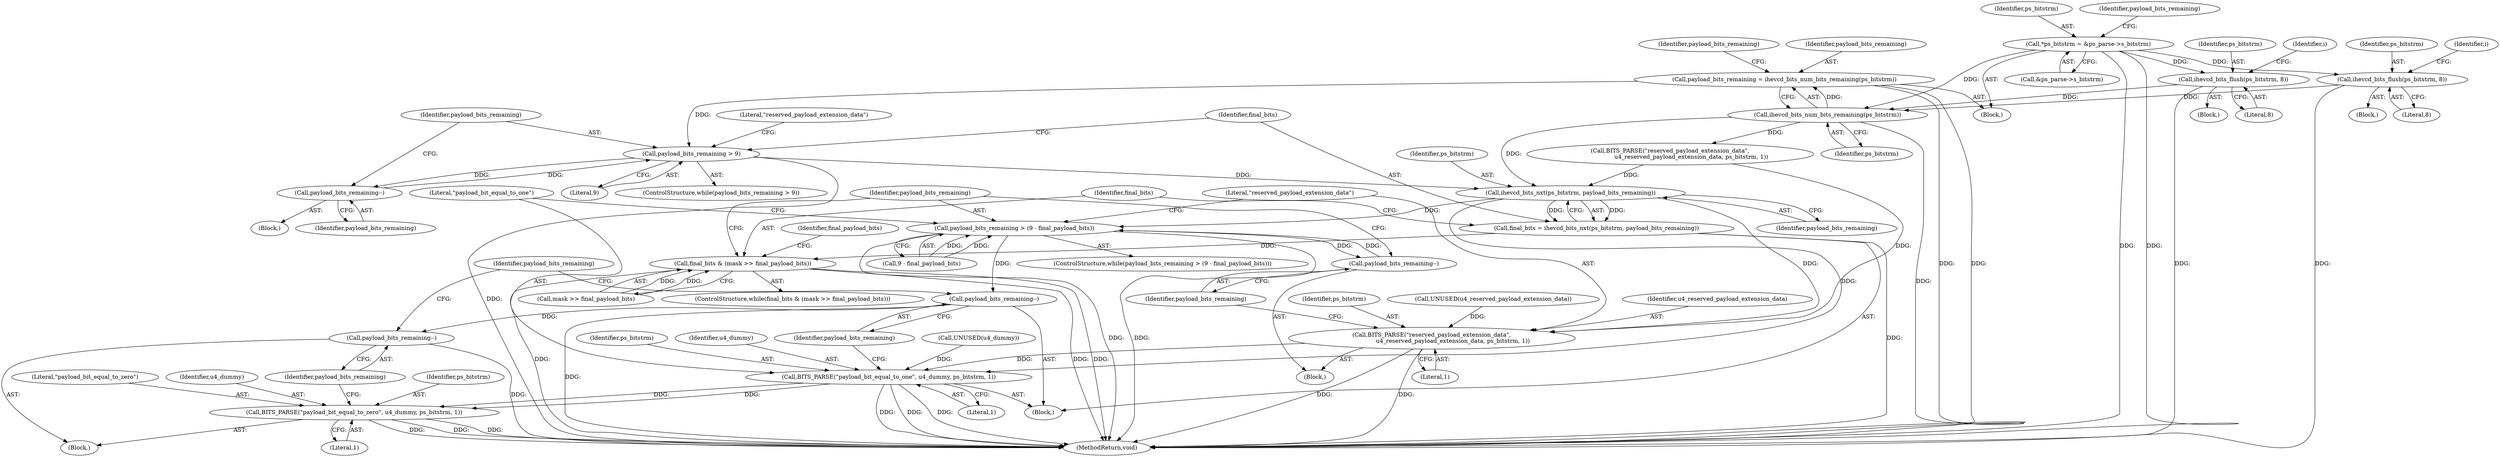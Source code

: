 digraph "0_Android_9f0fb67540d2259e4930d9bd5f1a1a6fb95af862@API" {
"1000271" [label="(Call,payload_bits_remaining = ihevcd_bits_num_bits_remaining(ps_bitstrm))"];
"1000273" [label="(Call,ihevcd_bits_num_bits_remaining(ps_bitstrm))"];
"1000235" [label="(Call,ihevcd_bits_flush(ps_bitstrm, 8))"];
"1000117" [label="(Call,*ps_bitstrm = &ps_parse->s_bitstrm)"];
"1000267" [label="(Call,ihevcd_bits_flush(ps_bitstrm, 8))"];
"1000294" [label="(Call,payload_bits_remaining > 9)"];
"1000303" [label="(Call,payload_bits_remaining--)"];
"1000307" [label="(Call,ihevcd_bits_nxt(ps_bitstrm, payload_bits_remaining))"];
"1000305" [label="(Call,final_bits = ihevcd_bits_nxt(ps_bitstrm, payload_bits_remaining))"];
"1000311" [label="(Call,final_bits & (mask >> final_payload_bits))"];
"1000321" [label="(Call,payload_bits_remaining > (9 - final_payload_bits))"];
"1000332" [label="(Call,payload_bits_remaining--)"];
"1000339" [label="(Call,payload_bits_remaining--)"];
"1000349" [label="(Call,payload_bits_remaining--)"];
"1000327" [label="(Call,BITS_PARSE(\"reserved_payload_extension_data\",\n                       u4_reserved_payload_extension_data, ps_bitstrm, 1))"];
"1000334" [label="(Call,BITS_PARSE(\"payload_bit_equal_to_one\", u4_dummy, ps_bitstrm, 1))"];
"1000344" [label="(Call,BITS_PARSE(\"payload_bit_equal_to_zero\", u4_dummy, ps_bitstrm, 1))"];
"1000306" [label="(Identifier,final_bits)"];
"1000334" [label="(Call,BITS_PARSE(\"payload_bit_equal_to_one\", u4_dummy, ps_bitstrm, 1))"];
"1000335" [label="(Literal,\"payload_bit_equal_to_one\")"];
"1000322" [label="(Identifier,payload_bits_remaining)"];
"1000291" [label="(Call,UNUSED(u4_reserved_payload_extension_data))"];
"1000269" [label="(Literal,8)"];
"1000118" [label="(Identifier,ps_bitstrm)"];
"1000274" [label="(Identifier,ps_bitstrm)"];
"1000267" [label="(Call,ihevcd_bits_flush(ps_bitstrm, 8))"];
"1000297" [label="(Block,)"];
"1000321" [label="(Call,payload_bits_remaining > (9 - final_payload_bits))"];
"1000350" [label="(Identifier,payload_bits_remaining)"];
"1000271" [label="(Call,payload_bits_remaining = ihevcd_bits_num_bits_remaining(ps_bitstrm))"];
"1000336" [label="(Identifier,u4_dummy)"];
"1000119" [label="(Call,&ps_parse->s_bitstrm)"];
"1000310" [label="(ControlStructure,while(final_bits & (mask >> final_payload_bits)))"];
"1000311" [label="(Call,final_bits & (mask >> final_payload_bits))"];
"1000323" [label="(Call,9 - final_payload_bits)"];
"1000265" [label="(Identifier,i)"];
"1000293" [label="(ControlStructure,while(payload_bits_remaining > 9))"];
"1000295" [label="(Identifier,payload_bits_remaining)"];
"1000339" [label="(Call,payload_bits_remaining--)"];
"1000294" [label="(Call,payload_bits_remaining > 9)"];
"1000268" [label="(Identifier,ps_bitstrm)"];
"1000235" [label="(Call,ihevcd_bits_flush(ps_bitstrm, 8))"];
"1000298" [label="(Call,BITS_PARSE(\"reserved_payload_extension_data\",\n                       u4_reserved_payload_extension_data, ps_bitstrm, 1))"];
"1000307" [label="(Call,ihevcd_bits_nxt(ps_bitstrm, payload_bits_remaining))"];
"1000320" [label="(ControlStructure,while(payload_bits_remaining > (9 - final_payload_bits)))"];
"1000349" [label="(Call,payload_bits_remaining--)"];
"1000345" [label="(Literal,\"payload_bit_equal_to_zero\")"];
"1000266" [label="(Block,)"];
"1000328" [label="(Literal,\"reserved_payload_extension_data\")"];
"1000125" [label="(Identifier,payload_bits_remaining)"];
"1000333" [label="(Identifier,payload_bits_remaining)"];
"1000273" [label="(Call,ihevcd_bits_num_bits_remaining(ps_bitstrm))"];
"1000312" [label="(Identifier,final_bits)"];
"1000326" [label="(Block,)"];
"1000276" [label="(Identifier,payload_bits_remaining)"];
"1000296" [label="(Literal,9)"];
"1000289" [label="(Call,UNUSED(u4_dummy))"];
"1000303" [label="(Call,payload_bits_remaining--)"];
"1000237" [label="(Literal,8)"];
"1000313" [label="(Call,mask >> final_payload_bits)"];
"1000346" [label="(Identifier,u4_dummy)"];
"1000117" [label="(Call,*ps_bitstrm = &ps_parse->s_bitstrm)"];
"1000352" [label="(MethodReturn,void)"];
"1000236" [label="(Identifier,ps_bitstrm)"];
"1000308" [label="(Identifier,ps_bitstrm)"];
"1000233" [label="(Identifier,i)"];
"1000340" [label="(Identifier,payload_bits_remaining)"];
"1000299" [label="(Literal,\"reserved_payload_extension_data\")"];
"1000304" [label="(Identifier,payload_bits_remaining)"];
"1000332" [label="(Call,payload_bits_remaining--)"];
"1000272" [label="(Identifier,payload_bits_remaining)"];
"1000344" [label="(Call,BITS_PARSE(\"payload_bit_equal_to_zero\", u4_dummy, ps_bitstrm, 1))"];
"1000329" [label="(Identifier,u4_reserved_payload_extension_data)"];
"1000318" [label="(Identifier,final_payload_bits)"];
"1000330" [label="(Identifier,ps_bitstrm)"];
"1000327" [label="(Call,BITS_PARSE(\"reserved_payload_extension_data\",\n                       u4_reserved_payload_extension_data, ps_bitstrm, 1))"];
"1000348" [label="(Literal,1)"];
"1000342" [label="(Identifier,payload_bits_remaining)"];
"1000343" [label="(Block,)"];
"1000331" [label="(Literal,1)"];
"1000338" [label="(Literal,1)"];
"1000234" [label="(Block,)"];
"1000108" [label="(Block,)"];
"1000337" [label="(Identifier,ps_bitstrm)"];
"1000305" [label="(Call,final_bits = ihevcd_bits_nxt(ps_bitstrm, payload_bits_remaining))"];
"1000347" [label="(Identifier,ps_bitstrm)"];
"1000277" [label="(Block,)"];
"1000309" [label="(Identifier,payload_bits_remaining)"];
"1000271" -> "1000108"  [label="AST: "];
"1000271" -> "1000273"  [label="CFG: "];
"1000272" -> "1000271"  [label="AST: "];
"1000273" -> "1000271"  [label="AST: "];
"1000276" -> "1000271"  [label="CFG: "];
"1000271" -> "1000352"  [label="DDG: "];
"1000271" -> "1000352"  [label="DDG: "];
"1000273" -> "1000271"  [label="DDG: "];
"1000271" -> "1000294"  [label="DDG: "];
"1000273" -> "1000274"  [label="CFG: "];
"1000274" -> "1000273"  [label="AST: "];
"1000273" -> "1000352"  [label="DDG: "];
"1000235" -> "1000273"  [label="DDG: "];
"1000267" -> "1000273"  [label="DDG: "];
"1000117" -> "1000273"  [label="DDG: "];
"1000273" -> "1000298"  [label="DDG: "];
"1000273" -> "1000307"  [label="DDG: "];
"1000235" -> "1000234"  [label="AST: "];
"1000235" -> "1000237"  [label="CFG: "];
"1000236" -> "1000235"  [label="AST: "];
"1000237" -> "1000235"  [label="AST: "];
"1000233" -> "1000235"  [label="CFG: "];
"1000235" -> "1000352"  [label="DDG: "];
"1000117" -> "1000235"  [label="DDG: "];
"1000117" -> "1000108"  [label="AST: "];
"1000117" -> "1000119"  [label="CFG: "];
"1000118" -> "1000117"  [label="AST: "];
"1000119" -> "1000117"  [label="AST: "];
"1000125" -> "1000117"  [label="CFG: "];
"1000117" -> "1000352"  [label="DDG: "];
"1000117" -> "1000352"  [label="DDG: "];
"1000117" -> "1000267"  [label="DDG: "];
"1000267" -> "1000266"  [label="AST: "];
"1000267" -> "1000269"  [label="CFG: "];
"1000268" -> "1000267"  [label="AST: "];
"1000269" -> "1000267"  [label="AST: "];
"1000265" -> "1000267"  [label="CFG: "];
"1000267" -> "1000352"  [label="DDG: "];
"1000294" -> "1000293"  [label="AST: "];
"1000294" -> "1000296"  [label="CFG: "];
"1000295" -> "1000294"  [label="AST: "];
"1000296" -> "1000294"  [label="AST: "];
"1000299" -> "1000294"  [label="CFG: "];
"1000306" -> "1000294"  [label="CFG: "];
"1000294" -> "1000352"  [label="DDG: "];
"1000303" -> "1000294"  [label="DDG: "];
"1000294" -> "1000303"  [label="DDG: "];
"1000294" -> "1000307"  [label="DDG: "];
"1000303" -> "1000297"  [label="AST: "];
"1000303" -> "1000304"  [label="CFG: "];
"1000304" -> "1000303"  [label="AST: "];
"1000295" -> "1000303"  [label="CFG: "];
"1000307" -> "1000305"  [label="AST: "];
"1000307" -> "1000309"  [label="CFG: "];
"1000308" -> "1000307"  [label="AST: "];
"1000309" -> "1000307"  [label="AST: "];
"1000305" -> "1000307"  [label="CFG: "];
"1000307" -> "1000305"  [label="DDG: "];
"1000307" -> "1000305"  [label="DDG: "];
"1000298" -> "1000307"  [label="DDG: "];
"1000307" -> "1000321"  [label="DDG: "];
"1000307" -> "1000327"  [label="DDG: "];
"1000307" -> "1000334"  [label="DDG: "];
"1000305" -> "1000277"  [label="AST: "];
"1000306" -> "1000305"  [label="AST: "];
"1000312" -> "1000305"  [label="CFG: "];
"1000305" -> "1000352"  [label="DDG: "];
"1000305" -> "1000311"  [label="DDG: "];
"1000311" -> "1000310"  [label="AST: "];
"1000311" -> "1000313"  [label="CFG: "];
"1000312" -> "1000311"  [label="AST: "];
"1000313" -> "1000311"  [label="AST: "];
"1000318" -> "1000311"  [label="CFG: "];
"1000322" -> "1000311"  [label="CFG: "];
"1000311" -> "1000352"  [label="DDG: "];
"1000311" -> "1000352"  [label="DDG: "];
"1000311" -> "1000352"  [label="DDG: "];
"1000313" -> "1000311"  [label="DDG: "];
"1000313" -> "1000311"  [label="DDG: "];
"1000321" -> "1000320"  [label="AST: "];
"1000321" -> "1000323"  [label="CFG: "];
"1000322" -> "1000321"  [label="AST: "];
"1000323" -> "1000321"  [label="AST: "];
"1000328" -> "1000321"  [label="CFG: "];
"1000335" -> "1000321"  [label="CFG: "];
"1000321" -> "1000352"  [label="DDG: "];
"1000321" -> "1000352"  [label="DDG: "];
"1000332" -> "1000321"  [label="DDG: "];
"1000323" -> "1000321"  [label="DDG: "];
"1000323" -> "1000321"  [label="DDG: "];
"1000321" -> "1000332"  [label="DDG: "];
"1000321" -> "1000339"  [label="DDG: "];
"1000332" -> "1000326"  [label="AST: "];
"1000332" -> "1000333"  [label="CFG: "];
"1000333" -> "1000332"  [label="AST: "];
"1000322" -> "1000332"  [label="CFG: "];
"1000339" -> "1000277"  [label="AST: "];
"1000339" -> "1000340"  [label="CFG: "];
"1000340" -> "1000339"  [label="AST: "];
"1000342" -> "1000339"  [label="CFG: "];
"1000339" -> "1000352"  [label="DDG: "];
"1000339" -> "1000349"  [label="DDG: "];
"1000349" -> "1000343"  [label="AST: "];
"1000349" -> "1000350"  [label="CFG: "];
"1000350" -> "1000349"  [label="AST: "];
"1000342" -> "1000349"  [label="CFG: "];
"1000349" -> "1000352"  [label="DDG: "];
"1000327" -> "1000326"  [label="AST: "];
"1000327" -> "1000331"  [label="CFG: "];
"1000328" -> "1000327"  [label="AST: "];
"1000329" -> "1000327"  [label="AST: "];
"1000330" -> "1000327"  [label="AST: "];
"1000331" -> "1000327"  [label="AST: "];
"1000333" -> "1000327"  [label="CFG: "];
"1000327" -> "1000352"  [label="DDG: "];
"1000327" -> "1000352"  [label="DDG: "];
"1000291" -> "1000327"  [label="DDG: "];
"1000298" -> "1000327"  [label="DDG: "];
"1000327" -> "1000334"  [label="DDG: "];
"1000334" -> "1000277"  [label="AST: "];
"1000334" -> "1000338"  [label="CFG: "];
"1000335" -> "1000334"  [label="AST: "];
"1000336" -> "1000334"  [label="AST: "];
"1000337" -> "1000334"  [label="AST: "];
"1000338" -> "1000334"  [label="AST: "];
"1000340" -> "1000334"  [label="CFG: "];
"1000334" -> "1000352"  [label="DDG: "];
"1000334" -> "1000352"  [label="DDG: "];
"1000334" -> "1000352"  [label="DDG: "];
"1000289" -> "1000334"  [label="DDG: "];
"1000334" -> "1000344"  [label="DDG: "];
"1000334" -> "1000344"  [label="DDG: "];
"1000344" -> "1000343"  [label="AST: "];
"1000344" -> "1000348"  [label="CFG: "];
"1000345" -> "1000344"  [label="AST: "];
"1000346" -> "1000344"  [label="AST: "];
"1000347" -> "1000344"  [label="AST: "];
"1000348" -> "1000344"  [label="AST: "];
"1000350" -> "1000344"  [label="CFG: "];
"1000344" -> "1000352"  [label="DDG: "];
"1000344" -> "1000352"  [label="DDG: "];
"1000344" -> "1000352"  [label="DDG: "];
}
